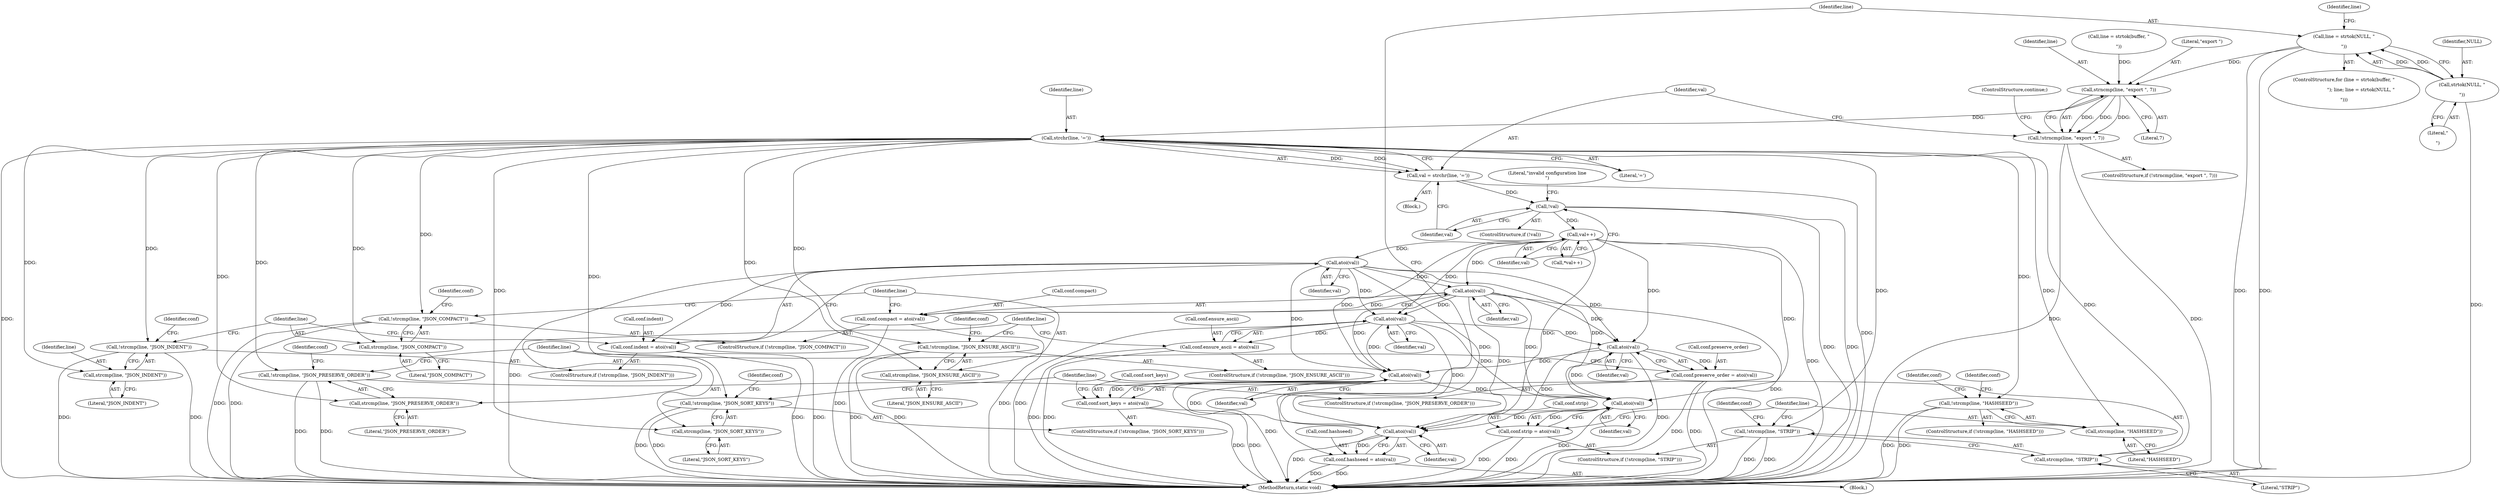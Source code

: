 digraph "0_jansson_8f80c2d83808150724d31793e6ade92749b1faa4_9@API" {
"1000117" [label="(Call,line = strtok(NULL, \"\r\n\"))"];
"1000119" [label="(Call,strtok(NULL, \"\r\n\"))"];
"1000125" [label="(Call,strncmp(line, \"export \", 7))"];
"1000124" [label="(Call,!strncmp(line, \"export \", 7))"];
"1000132" [label="(Call,strchr(line, '='))"];
"1000130" [label="(Call,val = strchr(line, '='))"];
"1000136" [label="(Call,!val)"];
"1000144" [label="(Call,val++)"];
"1000156" [label="(Call,atoi(val))"];
"1000152" [label="(Call,conf.indent = atoi(val))"];
"1000167" [label="(Call,atoi(val))"];
"1000163" [label="(Call,conf.compact = atoi(val))"];
"1000178" [label="(Call,atoi(val))"];
"1000174" [label="(Call,conf.ensure_ascii = atoi(val))"];
"1000189" [label="(Call,atoi(val))"];
"1000185" [label="(Call,conf.preserve_order = atoi(val))"];
"1000200" [label="(Call,atoi(val))"];
"1000196" [label="(Call,conf.sort_keys = atoi(val))"];
"1000211" [label="(Call,atoi(val))"];
"1000207" [label="(Call,conf.strip = atoi(val))"];
"1000228" [label="(Call,atoi(val))"];
"1000224" [label="(Call,conf.hashseed = atoi(val))"];
"1000148" [label="(Call,!strcmp(line, \"JSON_INDENT\"))"];
"1000149" [label="(Call,strcmp(line, \"JSON_INDENT\"))"];
"1000159" [label="(Call,!strcmp(line, \"JSON_COMPACT\"))"];
"1000160" [label="(Call,strcmp(line, \"JSON_COMPACT\"))"];
"1000170" [label="(Call,!strcmp(line, \"JSON_ENSURE_ASCII\"))"];
"1000171" [label="(Call,strcmp(line, \"JSON_ENSURE_ASCII\"))"];
"1000181" [label="(Call,!strcmp(line, \"JSON_PRESERVE_ORDER\"))"];
"1000182" [label="(Call,strcmp(line, \"JSON_PRESERVE_ORDER\"))"];
"1000192" [label="(Call,!strcmp(line, \"JSON_SORT_KEYS\"))"];
"1000193" [label="(Call,strcmp(line, \"JSON_SORT_KEYS\"))"];
"1000203" [label="(Call,!strcmp(line, \"STRIP\"))"];
"1000204" [label="(Call,strcmp(line, \"STRIP\"))"];
"1000214" [label="(Call,!strcmp(line, \"HASHSEED\"))"];
"1000215" [label="(Call,strcmp(line, \"HASHSEED\"))"];
"1000205" [label="(Identifier,line)"];
"1000148" [label="(Call,!strcmp(line, \"JSON_INDENT\"))"];
"1000195" [label="(Literal,\"JSON_SORT_KEYS\")"];
"1000217" [label="(Literal,\"HASHSEED\")"];
"1000185" [label="(Call,conf.preserve_order = atoi(val))"];
"1000110" [label="(ControlStructure,for (line = strtok(buffer, \"\r\n\"); line; line = strtok(NULL, \"\r\n\")))"];
"1000169" [label="(ControlStructure,if (!strcmp(line, \"JSON_ENSURE_ASCII\")))"];
"1000218" [label="(Block,)"];
"1000152" [label="(Call,conf.indent = atoi(val))"];
"1000161" [label="(Identifier,line)"];
"1000186" [label="(Call,conf.preserve_order)"];
"1000131" [label="(Identifier,val)"];
"1000204" [label="(Call,strcmp(line, \"STRIP\"))"];
"1000207" [label="(Call,conf.strip = atoi(val))"];
"1000191" [label="(ControlStructure,if (!strcmp(line, \"JSON_SORT_KEYS\")))"];
"1000124" [label="(Call,!strncmp(line, \"export \", 7))"];
"1000147" [label="(ControlStructure,if (!strcmp(line, \"JSON_INDENT\")))"];
"1000167" [label="(Call,atoi(val))"];
"1000157" [label="(Identifier,val)"];
"1000172" [label="(Identifier,line)"];
"1000154" [label="(Identifier,conf)"];
"1000190" [label="(Identifier,val)"];
"1000193" [label="(Call,strcmp(line, \"JSON_SORT_KEYS\"))"];
"1000182" [label="(Call,strcmp(line, \"JSON_PRESERVE_ORDER\"))"];
"1000176" [label="(Identifier,conf)"];
"1000203" [label="(Call,!strcmp(line, \"STRIP\"))"];
"1000211" [label="(Call,atoi(val))"];
"1000120" [label="(Identifier,NULL)"];
"1000171" [label="(Call,strcmp(line, \"JSON_ENSURE_ASCII\"))"];
"1000225" [label="(Call,conf.hashseed)"];
"1000162" [label="(Literal,\"JSON_COMPACT\")"];
"1000187" [label="(Identifier,conf)"];
"1000200" [label="(Call,atoi(val))"];
"1000153" [label="(Call,conf.indent)"];
"1000150" [label="(Identifier,line)"];
"1000160" [label="(Call,strcmp(line, \"JSON_COMPACT\"))"];
"1000164" [label="(Call,conf.compact)"];
"1000165" [label="(Identifier,conf)"];
"1000221" [label="(Identifier,conf)"];
"1000121" [label="(Literal,\"\r\n\")"];
"1000194" [label="(Identifier,line)"];
"1000130" [label="(Call,val = strchr(line, '='))"];
"1000129" [label="(ControlStructure,continue;)"];
"1000197" [label="(Call,conf.sort_keys)"];
"1000168" [label="(Identifier,val)"];
"1000128" [label="(Literal,7)"];
"1000234" [label="(Identifier,conf)"];
"1000119" [label="(Call,strtok(NULL, \"\r\n\"))"];
"1000122" [label="(Block,)"];
"1000170" [label="(Call,!strcmp(line, \"JSON_ENSURE_ASCII\"))"];
"1000206" [label="(Literal,\"STRIP\")"];
"1000159" [label="(Call,!strcmp(line, \"JSON_COMPACT\"))"];
"1000192" [label="(Call,!strcmp(line, \"JSON_SORT_KEYS\"))"];
"1000140" [label="(Literal,\"invalid configuration line\n\")"];
"1000209" [label="(Identifier,conf)"];
"1000145" [label="(Identifier,val)"];
"1000181" [label="(Call,!strcmp(line, \"JSON_PRESERVE_ORDER\"))"];
"1000180" [label="(ControlStructure,if (!strcmp(line, \"JSON_PRESERVE_ORDER\")))"];
"1000125" [label="(Call,strncmp(line, \"export \", 7))"];
"1000116" [label="(Identifier,line)"];
"1000137" [label="(Identifier,val)"];
"1000173" [label="(Literal,\"JSON_ENSURE_ASCII\")"];
"1000127" [label="(Literal,\"export \")"];
"1000118" [label="(Identifier,line)"];
"1000215" [label="(Call,strcmp(line, \"HASHSEED\"))"];
"1000198" [label="(Identifier,conf)"];
"1000158" [label="(ControlStructure,if (!strcmp(line, \"JSON_COMPACT\")))"];
"1000126" [label="(Identifier,line)"];
"1000214" [label="(Call,!strcmp(line, \"HASHSEED\"))"];
"1000135" [label="(ControlStructure,if (!val))"];
"1000201" [label="(Identifier,val)"];
"1000189" [label="(Call,atoi(val))"];
"1000228" [label="(Call,atoi(val))"];
"1000175" [label="(Call,conf.ensure_ascii)"];
"1000208" [label="(Call,conf.strip)"];
"1000117" [label="(Call,line = strtok(NULL, \"\r\n\"))"];
"1000149" [label="(Call,strcmp(line, \"JSON_INDENT\"))"];
"1000163" [label="(Call,conf.compact = atoi(val))"];
"1000229" [label="(Identifier,val)"];
"1000196" [label="(Call,conf.sort_keys = atoi(val))"];
"1000216" [label="(Identifier,line)"];
"1000179" [label="(Identifier,val)"];
"1000224" [label="(Call,conf.hashseed = atoi(val))"];
"1000174" [label="(Call,conf.ensure_ascii = atoi(val))"];
"1000202" [label="(ControlStructure,if (!strcmp(line, \"STRIP\")))"];
"1000239" [label="(MethodReturn,static void)"];
"1000178" [label="(Call,atoi(val))"];
"1000213" [label="(ControlStructure,if (!strcmp(line, \"HASHSEED\")))"];
"1000151" [label="(Literal,\"JSON_INDENT\")"];
"1000144" [label="(Call,val++)"];
"1000143" [label="(Call,*val++)"];
"1000132" [label="(Call,strchr(line, '='))"];
"1000212" [label="(Identifier,val)"];
"1000156" [label="(Call,atoi(val))"];
"1000123" [label="(ControlStructure,if (!strncmp(line, \"export \", 7)))"];
"1000133" [label="(Identifier,line)"];
"1000184" [label="(Literal,\"JSON_PRESERVE_ORDER\")"];
"1000136" [label="(Call,!val)"];
"1000183" [label="(Identifier,line)"];
"1000134" [label="(Literal,'=')"];
"1000111" [label="(Call,line = strtok(buffer, \"\r\n\"))"];
"1000117" -> "1000110"  [label="AST: "];
"1000117" -> "1000119"  [label="CFG: "];
"1000118" -> "1000117"  [label="AST: "];
"1000119" -> "1000117"  [label="AST: "];
"1000116" -> "1000117"  [label="CFG: "];
"1000117" -> "1000239"  [label="DDG: "];
"1000117" -> "1000239"  [label="DDG: "];
"1000119" -> "1000117"  [label="DDG: "];
"1000119" -> "1000117"  [label="DDG: "];
"1000117" -> "1000125"  [label="DDG: "];
"1000119" -> "1000121"  [label="CFG: "];
"1000120" -> "1000119"  [label="AST: "];
"1000121" -> "1000119"  [label="AST: "];
"1000119" -> "1000239"  [label="DDG: "];
"1000125" -> "1000124"  [label="AST: "];
"1000125" -> "1000128"  [label="CFG: "];
"1000126" -> "1000125"  [label="AST: "];
"1000127" -> "1000125"  [label="AST: "];
"1000128" -> "1000125"  [label="AST: "];
"1000124" -> "1000125"  [label="CFG: "];
"1000125" -> "1000124"  [label="DDG: "];
"1000125" -> "1000124"  [label="DDG: "];
"1000125" -> "1000124"  [label="DDG: "];
"1000111" -> "1000125"  [label="DDG: "];
"1000125" -> "1000132"  [label="DDG: "];
"1000124" -> "1000123"  [label="AST: "];
"1000129" -> "1000124"  [label="CFG: "];
"1000131" -> "1000124"  [label="CFG: "];
"1000124" -> "1000239"  [label="DDG: "];
"1000124" -> "1000239"  [label="DDG: "];
"1000132" -> "1000130"  [label="AST: "];
"1000132" -> "1000134"  [label="CFG: "];
"1000133" -> "1000132"  [label="AST: "];
"1000134" -> "1000132"  [label="AST: "];
"1000130" -> "1000132"  [label="CFG: "];
"1000132" -> "1000239"  [label="DDG: "];
"1000132" -> "1000130"  [label="DDG: "];
"1000132" -> "1000130"  [label="DDG: "];
"1000132" -> "1000148"  [label="DDG: "];
"1000132" -> "1000149"  [label="DDG: "];
"1000132" -> "1000159"  [label="DDG: "];
"1000132" -> "1000160"  [label="DDG: "];
"1000132" -> "1000170"  [label="DDG: "];
"1000132" -> "1000171"  [label="DDG: "];
"1000132" -> "1000181"  [label="DDG: "];
"1000132" -> "1000182"  [label="DDG: "];
"1000132" -> "1000192"  [label="DDG: "];
"1000132" -> "1000193"  [label="DDG: "];
"1000132" -> "1000203"  [label="DDG: "];
"1000132" -> "1000204"  [label="DDG: "];
"1000132" -> "1000214"  [label="DDG: "];
"1000132" -> "1000215"  [label="DDG: "];
"1000130" -> "1000122"  [label="AST: "];
"1000131" -> "1000130"  [label="AST: "];
"1000137" -> "1000130"  [label="CFG: "];
"1000130" -> "1000239"  [label="DDG: "];
"1000130" -> "1000136"  [label="DDG: "];
"1000136" -> "1000135"  [label="AST: "];
"1000136" -> "1000137"  [label="CFG: "];
"1000137" -> "1000136"  [label="AST: "];
"1000140" -> "1000136"  [label="CFG: "];
"1000145" -> "1000136"  [label="CFG: "];
"1000136" -> "1000239"  [label="DDG: "];
"1000136" -> "1000239"  [label="DDG: "];
"1000136" -> "1000144"  [label="DDG: "];
"1000144" -> "1000143"  [label="AST: "];
"1000144" -> "1000145"  [label="CFG: "];
"1000145" -> "1000144"  [label="AST: "];
"1000143" -> "1000144"  [label="CFG: "];
"1000144" -> "1000239"  [label="DDG: "];
"1000144" -> "1000156"  [label="DDG: "];
"1000144" -> "1000167"  [label="DDG: "];
"1000144" -> "1000178"  [label="DDG: "];
"1000144" -> "1000189"  [label="DDG: "];
"1000144" -> "1000200"  [label="DDG: "];
"1000144" -> "1000211"  [label="DDG: "];
"1000144" -> "1000228"  [label="DDG: "];
"1000156" -> "1000152"  [label="AST: "];
"1000156" -> "1000157"  [label="CFG: "];
"1000157" -> "1000156"  [label="AST: "];
"1000152" -> "1000156"  [label="CFG: "];
"1000156" -> "1000239"  [label="DDG: "];
"1000156" -> "1000152"  [label="DDG: "];
"1000156" -> "1000167"  [label="DDG: "];
"1000156" -> "1000178"  [label="DDG: "];
"1000156" -> "1000189"  [label="DDG: "];
"1000156" -> "1000200"  [label="DDG: "];
"1000156" -> "1000211"  [label="DDG: "];
"1000156" -> "1000228"  [label="DDG: "];
"1000152" -> "1000147"  [label="AST: "];
"1000153" -> "1000152"  [label="AST: "];
"1000161" -> "1000152"  [label="CFG: "];
"1000152" -> "1000239"  [label="DDG: "];
"1000152" -> "1000239"  [label="DDG: "];
"1000167" -> "1000163"  [label="AST: "];
"1000167" -> "1000168"  [label="CFG: "];
"1000168" -> "1000167"  [label="AST: "];
"1000163" -> "1000167"  [label="CFG: "];
"1000167" -> "1000239"  [label="DDG: "];
"1000167" -> "1000163"  [label="DDG: "];
"1000167" -> "1000178"  [label="DDG: "];
"1000167" -> "1000189"  [label="DDG: "];
"1000167" -> "1000200"  [label="DDG: "];
"1000167" -> "1000211"  [label="DDG: "];
"1000167" -> "1000228"  [label="DDG: "];
"1000163" -> "1000158"  [label="AST: "];
"1000164" -> "1000163"  [label="AST: "];
"1000172" -> "1000163"  [label="CFG: "];
"1000163" -> "1000239"  [label="DDG: "];
"1000163" -> "1000239"  [label="DDG: "];
"1000178" -> "1000174"  [label="AST: "];
"1000178" -> "1000179"  [label="CFG: "];
"1000179" -> "1000178"  [label="AST: "];
"1000174" -> "1000178"  [label="CFG: "];
"1000178" -> "1000239"  [label="DDG: "];
"1000178" -> "1000174"  [label="DDG: "];
"1000178" -> "1000189"  [label="DDG: "];
"1000178" -> "1000200"  [label="DDG: "];
"1000178" -> "1000211"  [label="DDG: "];
"1000178" -> "1000228"  [label="DDG: "];
"1000174" -> "1000169"  [label="AST: "];
"1000175" -> "1000174"  [label="AST: "];
"1000183" -> "1000174"  [label="CFG: "];
"1000174" -> "1000239"  [label="DDG: "];
"1000174" -> "1000239"  [label="DDG: "];
"1000189" -> "1000185"  [label="AST: "];
"1000189" -> "1000190"  [label="CFG: "];
"1000190" -> "1000189"  [label="AST: "];
"1000185" -> "1000189"  [label="CFG: "];
"1000189" -> "1000239"  [label="DDG: "];
"1000189" -> "1000185"  [label="DDG: "];
"1000189" -> "1000200"  [label="DDG: "];
"1000189" -> "1000211"  [label="DDG: "];
"1000189" -> "1000228"  [label="DDG: "];
"1000185" -> "1000180"  [label="AST: "];
"1000186" -> "1000185"  [label="AST: "];
"1000194" -> "1000185"  [label="CFG: "];
"1000185" -> "1000239"  [label="DDG: "];
"1000185" -> "1000239"  [label="DDG: "];
"1000200" -> "1000196"  [label="AST: "];
"1000200" -> "1000201"  [label="CFG: "];
"1000201" -> "1000200"  [label="AST: "];
"1000196" -> "1000200"  [label="CFG: "];
"1000200" -> "1000239"  [label="DDG: "];
"1000200" -> "1000196"  [label="DDG: "];
"1000200" -> "1000211"  [label="DDG: "];
"1000200" -> "1000228"  [label="DDG: "];
"1000196" -> "1000191"  [label="AST: "];
"1000197" -> "1000196"  [label="AST: "];
"1000205" -> "1000196"  [label="CFG: "];
"1000196" -> "1000239"  [label="DDG: "];
"1000196" -> "1000239"  [label="DDG: "];
"1000211" -> "1000207"  [label="AST: "];
"1000211" -> "1000212"  [label="CFG: "];
"1000212" -> "1000211"  [label="AST: "];
"1000207" -> "1000211"  [label="CFG: "];
"1000211" -> "1000239"  [label="DDG: "];
"1000211" -> "1000207"  [label="DDG: "];
"1000211" -> "1000228"  [label="DDG: "];
"1000207" -> "1000202"  [label="AST: "];
"1000208" -> "1000207"  [label="AST: "];
"1000216" -> "1000207"  [label="CFG: "];
"1000207" -> "1000239"  [label="DDG: "];
"1000207" -> "1000239"  [label="DDG: "];
"1000228" -> "1000224"  [label="AST: "];
"1000228" -> "1000229"  [label="CFG: "];
"1000229" -> "1000228"  [label="AST: "];
"1000224" -> "1000228"  [label="CFG: "];
"1000228" -> "1000239"  [label="DDG: "];
"1000228" -> "1000224"  [label="DDG: "];
"1000224" -> "1000218"  [label="AST: "];
"1000225" -> "1000224"  [label="AST: "];
"1000118" -> "1000224"  [label="CFG: "];
"1000224" -> "1000239"  [label="DDG: "];
"1000224" -> "1000239"  [label="DDG: "];
"1000148" -> "1000147"  [label="AST: "];
"1000148" -> "1000149"  [label="CFG: "];
"1000149" -> "1000148"  [label="AST: "];
"1000154" -> "1000148"  [label="CFG: "];
"1000161" -> "1000148"  [label="CFG: "];
"1000148" -> "1000239"  [label="DDG: "];
"1000148" -> "1000239"  [label="DDG: "];
"1000149" -> "1000151"  [label="CFG: "];
"1000150" -> "1000149"  [label="AST: "];
"1000151" -> "1000149"  [label="AST: "];
"1000159" -> "1000158"  [label="AST: "];
"1000159" -> "1000160"  [label="CFG: "];
"1000160" -> "1000159"  [label="AST: "];
"1000165" -> "1000159"  [label="CFG: "];
"1000172" -> "1000159"  [label="CFG: "];
"1000159" -> "1000239"  [label="DDG: "];
"1000159" -> "1000239"  [label="DDG: "];
"1000160" -> "1000162"  [label="CFG: "];
"1000161" -> "1000160"  [label="AST: "];
"1000162" -> "1000160"  [label="AST: "];
"1000170" -> "1000169"  [label="AST: "];
"1000170" -> "1000171"  [label="CFG: "];
"1000171" -> "1000170"  [label="AST: "];
"1000176" -> "1000170"  [label="CFG: "];
"1000183" -> "1000170"  [label="CFG: "];
"1000170" -> "1000239"  [label="DDG: "];
"1000170" -> "1000239"  [label="DDG: "];
"1000171" -> "1000173"  [label="CFG: "];
"1000172" -> "1000171"  [label="AST: "];
"1000173" -> "1000171"  [label="AST: "];
"1000181" -> "1000180"  [label="AST: "];
"1000181" -> "1000182"  [label="CFG: "];
"1000182" -> "1000181"  [label="AST: "];
"1000187" -> "1000181"  [label="CFG: "];
"1000194" -> "1000181"  [label="CFG: "];
"1000181" -> "1000239"  [label="DDG: "];
"1000181" -> "1000239"  [label="DDG: "];
"1000182" -> "1000184"  [label="CFG: "];
"1000183" -> "1000182"  [label="AST: "];
"1000184" -> "1000182"  [label="AST: "];
"1000192" -> "1000191"  [label="AST: "];
"1000192" -> "1000193"  [label="CFG: "];
"1000193" -> "1000192"  [label="AST: "];
"1000198" -> "1000192"  [label="CFG: "];
"1000205" -> "1000192"  [label="CFG: "];
"1000192" -> "1000239"  [label="DDG: "];
"1000192" -> "1000239"  [label="DDG: "];
"1000193" -> "1000195"  [label="CFG: "];
"1000194" -> "1000193"  [label="AST: "];
"1000195" -> "1000193"  [label="AST: "];
"1000203" -> "1000202"  [label="AST: "];
"1000203" -> "1000204"  [label="CFG: "];
"1000204" -> "1000203"  [label="AST: "];
"1000209" -> "1000203"  [label="CFG: "];
"1000216" -> "1000203"  [label="CFG: "];
"1000203" -> "1000239"  [label="DDG: "];
"1000203" -> "1000239"  [label="DDG: "];
"1000204" -> "1000206"  [label="CFG: "];
"1000205" -> "1000204"  [label="AST: "];
"1000206" -> "1000204"  [label="AST: "];
"1000214" -> "1000213"  [label="AST: "];
"1000214" -> "1000215"  [label="CFG: "];
"1000215" -> "1000214"  [label="AST: "];
"1000221" -> "1000214"  [label="CFG: "];
"1000234" -> "1000214"  [label="CFG: "];
"1000214" -> "1000239"  [label="DDG: "];
"1000214" -> "1000239"  [label="DDG: "];
"1000215" -> "1000217"  [label="CFG: "];
"1000216" -> "1000215"  [label="AST: "];
"1000217" -> "1000215"  [label="AST: "];
}
